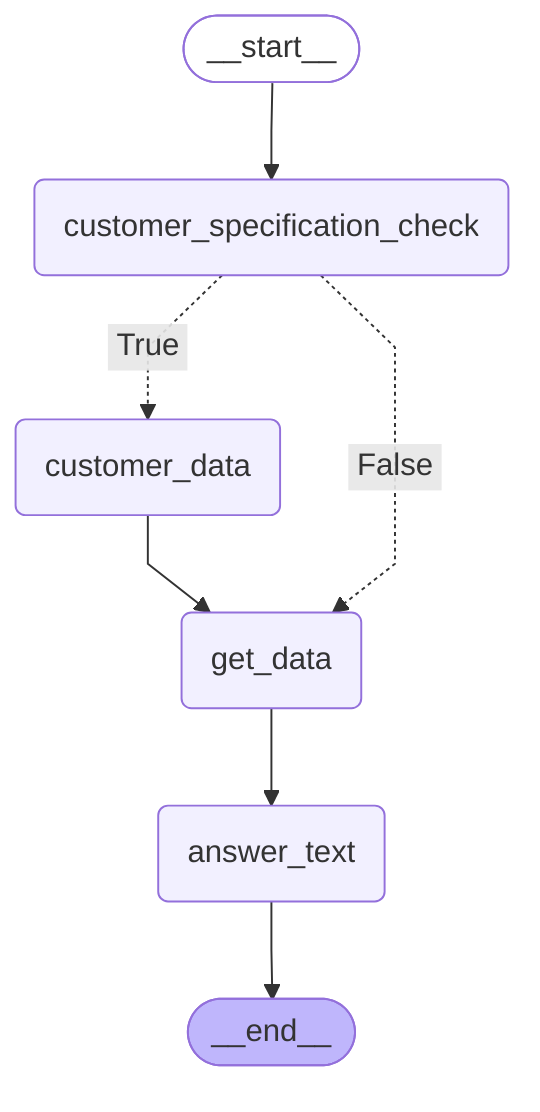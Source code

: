 ---
config:
  flowchart:
    curve: linear
---
graph TD;
        __start__([<p>__start__</p>]):::first
        customer_specification_check(customer_specification_check)
        customer_data(customer_data)
        get_data(get_data)
        answer_text(answer_text)
        __end__([<p>__end__</p>]):::last
        __start__ --> customer_specification_check;
        customer_data --> get_data;
        customer_specification_check -. &nbsp;True&nbsp; .-> customer_data;
        customer_specification_check -. &nbsp;False&nbsp; .-> get_data;
        get_data --> answer_text;
        answer_text --> __end__;
        classDef default fill:#f2f0ff,line-height:1.2
        classDef first fill-opacity:0
        classDef last fill:#bfb6fc